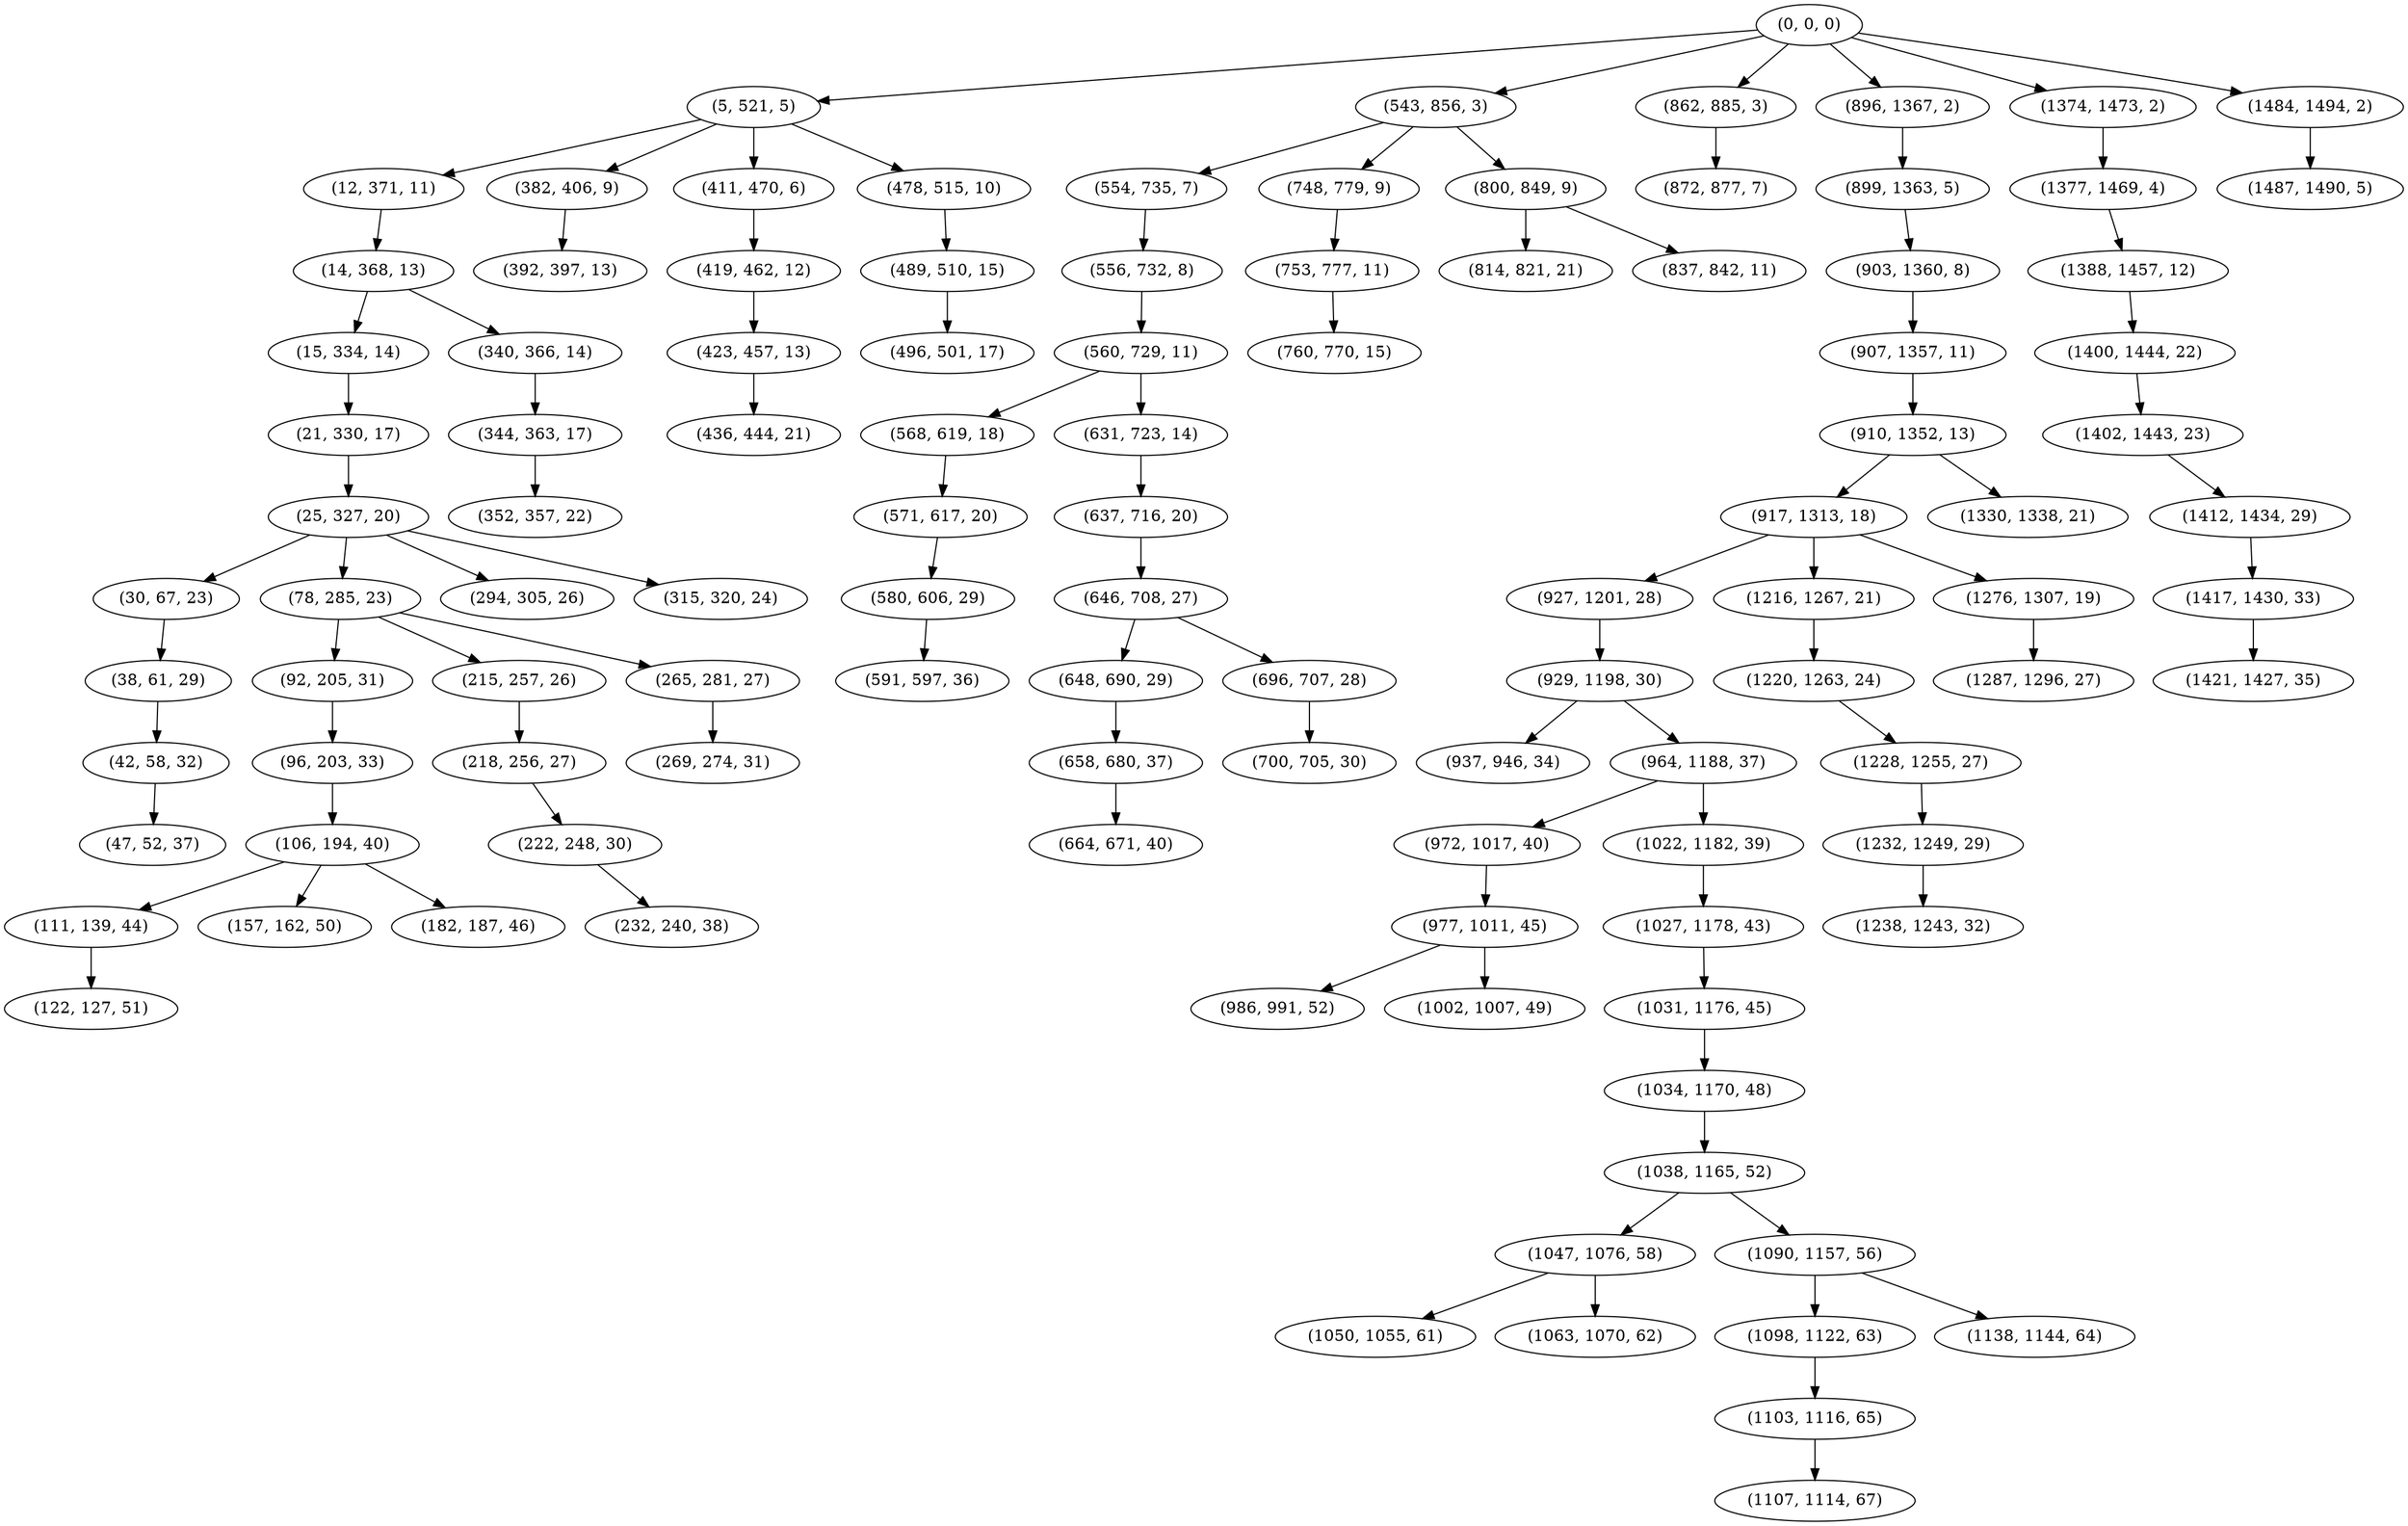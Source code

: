 digraph tree {
    "(0, 0, 0)";
    "(5, 521, 5)";
    "(12, 371, 11)";
    "(14, 368, 13)";
    "(15, 334, 14)";
    "(21, 330, 17)";
    "(25, 327, 20)";
    "(30, 67, 23)";
    "(38, 61, 29)";
    "(42, 58, 32)";
    "(47, 52, 37)";
    "(78, 285, 23)";
    "(92, 205, 31)";
    "(96, 203, 33)";
    "(106, 194, 40)";
    "(111, 139, 44)";
    "(122, 127, 51)";
    "(157, 162, 50)";
    "(182, 187, 46)";
    "(215, 257, 26)";
    "(218, 256, 27)";
    "(222, 248, 30)";
    "(232, 240, 38)";
    "(265, 281, 27)";
    "(269, 274, 31)";
    "(294, 305, 26)";
    "(315, 320, 24)";
    "(340, 366, 14)";
    "(344, 363, 17)";
    "(352, 357, 22)";
    "(382, 406, 9)";
    "(392, 397, 13)";
    "(411, 470, 6)";
    "(419, 462, 12)";
    "(423, 457, 13)";
    "(436, 444, 21)";
    "(478, 515, 10)";
    "(489, 510, 15)";
    "(496, 501, 17)";
    "(543, 856, 3)";
    "(554, 735, 7)";
    "(556, 732, 8)";
    "(560, 729, 11)";
    "(568, 619, 18)";
    "(571, 617, 20)";
    "(580, 606, 29)";
    "(591, 597, 36)";
    "(631, 723, 14)";
    "(637, 716, 20)";
    "(646, 708, 27)";
    "(648, 690, 29)";
    "(658, 680, 37)";
    "(664, 671, 40)";
    "(696, 707, 28)";
    "(700, 705, 30)";
    "(748, 779, 9)";
    "(753, 777, 11)";
    "(760, 770, 15)";
    "(800, 849, 9)";
    "(814, 821, 21)";
    "(837, 842, 11)";
    "(862, 885, 3)";
    "(872, 877, 7)";
    "(896, 1367, 2)";
    "(899, 1363, 5)";
    "(903, 1360, 8)";
    "(907, 1357, 11)";
    "(910, 1352, 13)";
    "(917, 1313, 18)";
    "(927, 1201, 28)";
    "(929, 1198, 30)";
    "(937, 946, 34)";
    "(964, 1188, 37)";
    "(972, 1017, 40)";
    "(977, 1011, 45)";
    "(986, 991, 52)";
    "(1002, 1007, 49)";
    "(1022, 1182, 39)";
    "(1027, 1178, 43)";
    "(1031, 1176, 45)";
    "(1034, 1170, 48)";
    "(1038, 1165, 52)";
    "(1047, 1076, 58)";
    "(1050, 1055, 61)";
    "(1063, 1070, 62)";
    "(1090, 1157, 56)";
    "(1098, 1122, 63)";
    "(1103, 1116, 65)";
    "(1107, 1114, 67)";
    "(1138, 1144, 64)";
    "(1216, 1267, 21)";
    "(1220, 1263, 24)";
    "(1228, 1255, 27)";
    "(1232, 1249, 29)";
    "(1238, 1243, 32)";
    "(1276, 1307, 19)";
    "(1287, 1296, 27)";
    "(1330, 1338, 21)";
    "(1374, 1473, 2)";
    "(1377, 1469, 4)";
    "(1388, 1457, 12)";
    "(1400, 1444, 22)";
    "(1402, 1443, 23)";
    "(1412, 1434, 29)";
    "(1417, 1430, 33)";
    "(1421, 1427, 35)";
    "(1484, 1494, 2)";
    "(1487, 1490, 5)";
    "(0, 0, 0)" -> "(5, 521, 5)";
    "(0, 0, 0)" -> "(543, 856, 3)";
    "(0, 0, 0)" -> "(862, 885, 3)";
    "(0, 0, 0)" -> "(896, 1367, 2)";
    "(0, 0, 0)" -> "(1374, 1473, 2)";
    "(0, 0, 0)" -> "(1484, 1494, 2)";
    "(5, 521, 5)" -> "(12, 371, 11)";
    "(5, 521, 5)" -> "(382, 406, 9)";
    "(5, 521, 5)" -> "(411, 470, 6)";
    "(5, 521, 5)" -> "(478, 515, 10)";
    "(12, 371, 11)" -> "(14, 368, 13)";
    "(14, 368, 13)" -> "(15, 334, 14)";
    "(14, 368, 13)" -> "(340, 366, 14)";
    "(15, 334, 14)" -> "(21, 330, 17)";
    "(21, 330, 17)" -> "(25, 327, 20)";
    "(25, 327, 20)" -> "(30, 67, 23)";
    "(25, 327, 20)" -> "(78, 285, 23)";
    "(25, 327, 20)" -> "(294, 305, 26)";
    "(25, 327, 20)" -> "(315, 320, 24)";
    "(30, 67, 23)" -> "(38, 61, 29)";
    "(38, 61, 29)" -> "(42, 58, 32)";
    "(42, 58, 32)" -> "(47, 52, 37)";
    "(78, 285, 23)" -> "(92, 205, 31)";
    "(78, 285, 23)" -> "(215, 257, 26)";
    "(78, 285, 23)" -> "(265, 281, 27)";
    "(92, 205, 31)" -> "(96, 203, 33)";
    "(96, 203, 33)" -> "(106, 194, 40)";
    "(106, 194, 40)" -> "(111, 139, 44)";
    "(106, 194, 40)" -> "(157, 162, 50)";
    "(106, 194, 40)" -> "(182, 187, 46)";
    "(111, 139, 44)" -> "(122, 127, 51)";
    "(215, 257, 26)" -> "(218, 256, 27)";
    "(218, 256, 27)" -> "(222, 248, 30)";
    "(222, 248, 30)" -> "(232, 240, 38)";
    "(265, 281, 27)" -> "(269, 274, 31)";
    "(340, 366, 14)" -> "(344, 363, 17)";
    "(344, 363, 17)" -> "(352, 357, 22)";
    "(382, 406, 9)" -> "(392, 397, 13)";
    "(411, 470, 6)" -> "(419, 462, 12)";
    "(419, 462, 12)" -> "(423, 457, 13)";
    "(423, 457, 13)" -> "(436, 444, 21)";
    "(478, 515, 10)" -> "(489, 510, 15)";
    "(489, 510, 15)" -> "(496, 501, 17)";
    "(543, 856, 3)" -> "(554, 735, 7)";
    "(543, 856, 3)" -> "(748, 779, 9)";
    "(543, 856, 3)" -> "(800, 849, 9)";
    "(554, 735, 7)" -> "(556, 732, 8)";
    "(556, 732, 8)" -> "(560, 729, 11)";
    "(560, 729, 11)" -> "(568, 619, 18)";
    "(560, 729, 11)" -> "(631, 723, 14)";
    "(568, 619, 18)" -> "(571, 617, 20)";
    "(571, 617, 20)" -> "(580, 606, 29)";
    "(580, 606, 29)" -> "(591, 597, 36)";
    "(631, 723, 14)" -> "(637, 716, 20)";
    "(637, 716, 20)" -> "(646, 708, 27)";
    "(646, 708, 27)" -> "(648, 690, 29)";
    "(646, 708, 27)" -> "(696, 707, 28)";
    "(648, 690, 29)" -> "(658, 680, 37)";
    "(658, 680, 37)" -> "(664, 671, 40)";
    "(696, 707, 28)" -> "(700, 705, 30)";
    "(748, 779, 9)" -> "(753, 777, 11)";
    "(753, 777, 11)" -> "(760, 770, 15)";
    "(800, 849, 9)" -> "(814, 821, 21)";
    "(800, 849, 9)" -> "(837, 842, 11)";
    "(862, 885, 3)" -> "(872, 877, 7)";
    "(896, 1367, 2)" -> "(899, 1363, 5)";
    "(899, 1363, 5)" -> "(903, 1360, 8)";
    "(903, 1360, 8)" -> "(907, 1357, 11)";
    "(907, 1357, 11)" -> "(910, 1352, 13)";
    "(910, 1352, 13)" -> "(917, 1313, 18)";
    "(910, 1352, 13)" -> "(1330, 1338, 21)";
    "(917, 1313, 18)" -> "(927, 1201, 28)";
    "(917, 1313, 18)" -> "(1216, 1267, 21)";
    "(917, 1313, 18)" -> "(1276, 1307, 19)";
    "(927, 1201, 28)" -> "(929, 1198, 30)";
    "(929, 1198, 30)" -> "(937, 946, 34)";
    "(929, 1198, 30)" -> "(964, 1188, 37)";
    "(964, 1188, 37)" -> "(972, 1017, 40)";
    "(964, 1188, 37)" -> "(1022, 1182, 39)";
    "(972, 1017, 40)" -> "(977, 1011, 45)";
    "(977, 1011, 45)" -> "(986, 991, 52)";
    "(977, 1011, 45)" -> "(1002, 1007, 49)";
    "(1022, 1182, 39)" -> "(1027, 1178, 43)";
    "(1027, 1178, 43)" -> "(1031, 1176, 45)";
    "(1031, 1176, 45)" -> "(1034, 1170, 48)";
    "(1034, 1170, 48)" -> "(1038, 1165, 52)";
    "(1038, 1165, 52)" -> "(1047, 1076, 58)";
    "(1038, 1165, 52)" -> "(1090, 1157, 56)";
    "(1047, 1076, 58)" -> "(1050, 1055, 61)";
    "(1047, 1076, 58)" -> "(1063, 1070, 62)";
    "(1090, 1157, 56)" -> "(1098, 1122, 63)";
    "(1090, 1157, 56)" -> "(1138, 1144, 64)";
    "(1098, 1122, 63)" -> "(1103, 1116, 65)";
    "(1103, 1116, 65)" -> "(1107, 1114, 67)";
    "(1216, 1267, 21)" -> "(1220, 1263, 24)";
    "(1220, 1263, 24)" -> "(1228, 1255, 27)";
    "(1228, 1255, 27)" -> "(1232, 1249, 29)";
    "(1232, 1249, 29)" -> "(1238, 1243, 32)";
    "(1276, 1307, 19)" -> "(1287, 1296, 27)";
    "(1374, 1473, 2)" -> "(1377, 1469, 4)";
    "(1377, 1469, 4)" -> "(1388, 1457, 12)";
    "(1388, 1457, 12)" -> "(1400, 1444, 22)";
    "(1400, 1444, 22)" -> "(1402, 1443, 23)";
    "(1402, 1443, 23)" -> "(1412, 1434, 29)";
    "(1412, 1434, 29)" -> "(1417, 1430, 33)";
    "(1417, 1430, 33)" -> "(1421, 1427, 35)";
    "(1484, 1494, 2)" -> "(1487, 1490, 5)";
}
